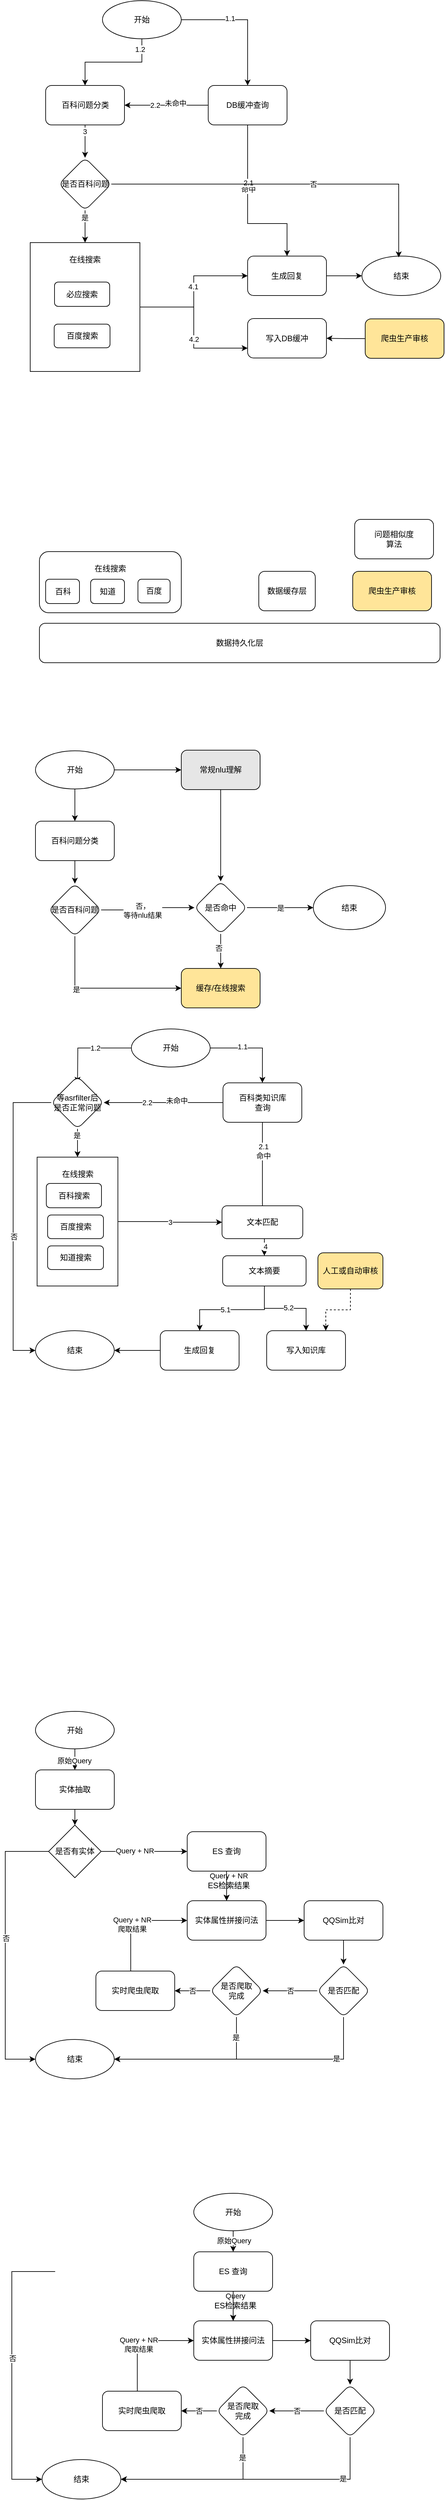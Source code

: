<mxfile version="14.6.13" type="device"><diagram id="C6JY1N77XlCZG7ODNGAB" name="第 1 页"><mxGraphModel dx="946" dy="608" grid="0" gridSize="10" guides="1" tooltips="1" connect="1" arrows="1" fold="1" page="1" pageScale="1" pageWidth="827" pageHeight="1169" math="0" shadow="0"><root><mxCell id="0"/><mxCell id="1" parent="0"/><mxCell id="DXTpeRdVixFOtjZkRVaG-3" value="在线搜索&lt;br&gt;&lt;br&gt;&lt;br&gt;&lt;br&gt;" style="rounded=1;whiteSpace=wrap;html=1;" parent="1" vertex="1"><mxGeometry x="154" y="890" width="216" height="93" as="geometry"/></mxCell><mxCell id="L1tWbivxCZdLUXPieySE-24" value="" style="edgeStyle=orthogonalEdgeStyle;rounded=0;orthogonalLoop=1;jettySize=auto;html=1;" parent="1" source="L1tWbivxCZdLUXPieySE-16" target="L1tWbivxCZdLUXPieySE-20" edge="1"><mxGeometry relative="1" as="geometry"/></mxCell><mxCell id="0peF62OApp9F7TjEMGAB-18" value="4.1" style="edgeLabel;html=1;align=center;verticalAlign=middle;resizable=0;points=[];" parent="L1tWbivxCZdLUXPieySE-24" vertex="1" connectable="0"><mxGeometry x="0.067" y="1" relative="1" as="geometry"><mxPoint as="offset"/></mxGeometry></mxCell><mxCell id="0peF62OApp9F7TjEMGAB-22" value="" style="edgeStyle=orthogonalEdgeStyle;rounded=0;orthogonalLoop=1;jettySize=auto;html=1;entryX=0;entryY=0.75;entryDx=0;entryDy=0;" parent="1" source="L1tWbivxCZdLUXPieySE-16" target="L1tWbivxCZdLUXPieySE-26" edge="1"><mxGeometry relative="1" as="geometry"><mxPoint x="310" y="640" as="targetPoint"/></mxGeometry></mxCell><mxCell id="0peF62OApp9F7TjEMGAB-23" value="4.2" style="edgeLabel;html=1;align=center;verticalAlign=middle;resizable=0;points=[];" parent="0peF62OApp9F7TjEMGAB-22" vertex="1" connectable="0"><mxGeometry x="0.153" relative="1" as="geometry"><mxPoint as="offset"/></mxGeometry></mxCell><mxCell id="L1tWbivxCZdLUXPieySE-16" value="在线搜索&lt;br&gt;&lt;br&gt;&lt;br&gt;&lt;br&gt;&lt;br&gt;&lt;br&gt;&lt;br&gt;&lt;br&gt;&lt;br&gt;&lt;br&gt;&lt;br&gt;" style="rounded=0;whiteSpace=wrap;html=1;" parent="1" vertex="1"><mxGeometry x="140" y="420" width="167" height="196" as="geometry"/></mxCell><mxCell id="L1tWbivxCZdLUXPieySE-3" value="" style="edgeStyle=orthogonalEdgeStyle;rounded=0;orthogonalLoop=1;jettySize=auto;html=1;" parent="1" source="L1tWbivxCZdLUXPieySE-1" target="L1tWbivxCZdLUXPieySE-2" edge="1"><mxGeometry relative="1" as="geometry"/></mxCell><mxCell id="0peF62OApp9F7TjEMGAB-5" value="1.2" style="edgeLabel;html=1;align=center;verticalAlign=middle;resizable=0;points=[];" parent="L1tWbivxCZdLUXPieySE-3" vertex="1" connectable="0"><mxGeometry x="-0.8" y="-3" relative="1" as="geometry"><mxPoint as="offset"/></mxGeometry></mxCell><mxCell id="0peF62OApp9F7TjEMGAB-1" style="edgeStyle=orthogonalEdgeStyle;rounded=0;orthogonalLoop=1;jettySize=auto;html=1;" parent="1" source="L1tWbivxCZdLUXPieySE-1" target="L1tWbivxCZdLUXPieySE-8" edge="1"><mxGeometry relative="1" as="geometry"/></mxCell><mxCell id="0peF62OApp9F7TjEMGAB-4" value="1.1" style="edgeLabel;html=1;align=center;verticalAlign=middle;resizable=0;points=[];" parent="0peF62OApp9F7TjEMGAB-1" vertex="1" connectable="0"><mxGeometry x="-0.264" y="2" relative="1" as="geometry"><mxPoint as="offset"/></mxGeometry></mxCell><mxCell id="L1tWbivxCZdLUXPieySE-1" value="开始" style="ellipse;whiteSpace=wrap;html=1;" parent="1" vertex="1"><mxGeometry x="250" y="52" width="120" height="58" as="geometry"/></mxCell><mxCell id="L1tWbivxCZdLUXPieySE-9" value="" style="edgeStyle=orthogonalEdgeStyle;rounded=0;orthogonalLoop=1;jettySize=auto;html=1;entryX=0.5;entryY=0;entryDx=0;entryDy=0;startArrow=none;" parent="1" source="0peF62OApp9F7TjEMGAB-8" target="L1tWbivxCZdLUXPieySE-16" edge="1"><mxGeometry relative="1" as="geometry"><mxPoint x="430" y="320" as="sourcePoint"/><mxPoint x="305" y="365" as="targetPoint"/></mxGeometry></mxCell><mxCell id="0peF62OApp9F7TjEMGAB-15" value="是" style="edgeLabel;html=1;align=center;verticalAlign=middle;resizable=0;points=[];" parent="L1tWbivxCZdLUXPieySE-9" vertex="1" connectable="0"><mxGeometry x="-0.542" y="-1" relative="1" as="geometry"><mxPoint as="offset"/></mxGeometry></mxCell><mxCell id="0peF62OApp9F7TjEMGAB-13" value="" style="edgeStyle=orthogonalEdgeStyle;rounded=0;orthogonalLoop=1;jettySize=auto;html=1;entryX=0.5;entryY=0;entryDx=0;entryDy=0;exitX=0.5;exitY=1;exitDx=0;exitDy=0;" parent="1" source="L1tWbivxCZdLUXPieySE-2" target="0peF62OApp9F7TjEMGAB-8" edge="1"><mxGeometry relative="1" as="geometry"><mxPoint x="211" y="321" as="targetPoint"/></mxGeometry></mxCell><mxCell id="0peF62OApp9F7TjEMGAB-14" value="3" style="edgeLabel;html=1;align=center;verticalAlign=middle;resizable=0;points=[];" parent="0peF62OApp9F7TjEMGAB-13" vertex="1" connectable="0"><mxGeometry x="-0.628" y="-1" relative="1" as="geometry"><mxPoint as="offset"/></mxGeometry></mxCell><mxCell id="L1tWbivxCZdLUXPieySE-2" value="百科问题分类" style="rounded=1;whiteSpace=wrap;html=1;" parent="1" vertex="1"><mxGeometry x="163.5" y="181" width="120" height="60" as="geometry"/></mxCell><mxCell id="L1tWbivxCZdLUXPieySE-22" value="" style="edgeStyle=orthogonalEdgeStyle;rounded=0;orthogonalLoop=1;jettySize=auto;html=1;entryX=0.5;entryY=0;entryDx=0;entryDy=0;exitX=0.5;exitY=1;exitDx=0;exitDy=0;" parent="1" source="L1tWbivxCZdLUXPieySE-8" target="L1tWbivxCZdLUXPieySE-20" edge="1"><mxGeometry relative="1" as="geometry"><mxPoint x="450" y="340" as="targetPoint"/><Array as="points"><mxPoint x="471" y="391"/><mxPoint x="531" y="391"/></Array></mxGeometry></mxCell><mxCell id="L1tWbivxCZdLUXPieySE-25" value="命中" style="edgeLabel;html=1;align=center;verticalAlign=middle;resizable=0;points=[];" parent="L1tWbivxCZdLUXPieySE-22" vertex="1" connectable="0"><mxGeometry x="-0.246" y="1" relative="1" as="geometry"><mxPoint as="offset"/></mxGeometry></mxCell><mxCell id="0peF62OApp9F7TjEMGAB-6" value="2.1" style="edgeLabel;html=1;align=center;verticalAlign=middle;resizable=0;points=[];" parent="L1tWbivxCZdLUXPieySE-22" vertex="1" connectable="0"><mxGeometry x="-0.327" y="1" relative="1" as="geometry"><mxPoint as="offset"/></mxGeometry></mxCell><mxCell id="0peF62OApp9F7TjEMGAB-3" value="" style="edgeStyle=orthogonalEdgeStyle;rounded=0;orthogonalLoop=1;jettySize=auto;html=1;entryX=1;entryY=0.5;entryDx=0;entryDy=0;" parent="1" source="L1tWbivxCZdLUXPieySE-8" target="L1tWbivxCZdLUXPieySE-2" edge="1"><mxGeometry relative="1" as="geometry"><mxPoint x="276" y="217" as="targetPoint"/></mxGeometry></mxCell><mxCell id="0peF62OApp9F7TjEMGAB-7" value="2.2" style="edgeLabel;html=1;align=center;verticalAlign=middle;resizable=0;points=[];" parent="0peF62OApp9F7TjEMGAB-3" vertex="1" connectable="0"><mxGeometry x="0.271" relative="1" as="geometry"><mxPoint as="offset"/></mxGeometry></mxCell><mxCell id="0peF62OApp9F7TjEMGAB-27" value="未命中" style="edgeLabel;html=1;align=center;verticalAlign=middle;resizable=0;points=[];" parent="0peF62OApp9F7TjEMGAB-3" vertex="1" connectable="0"><mxGeometry x="-0.216" y="-3" relative="1" as="geometry"><mxPoint as="offset"/></mxGeometry></mxCell><mxCell id="L1tWbivxCZdLUXPieySE-8" value="DB缓冲查询" style="whiteSpace=wrap;html=1;rounded=1;" parent="1" vertex="1"><mxGeometry x="411" y="181" width="120" height="60" as="geometry"/></mxCell><mxCell id="L1tWbivxCZdLUXPieySE-11" value="结束" style="ellipse;whiteSpace=wrap;html=1;rounded=1;" parent="1" vertex="1"><mxGeometry x="645" y="440.5" width="120" height="60" as="geometry"/></mxCell><mxCell id="L1tWbivxCZdLUXPieySE-13" value="百度" style="whiteSpace=wrap;html=1;rounded=1;" parent="1" vertex="1"><mxGeometry x="304" y="932" width="49" height="36" as="geometry"/></mxCell><mxCell id="L1tWbivxCZdLUXPieySE-15" value="百科" style="whiteSpace=wrap;html=1;rounded=1;" parent="1" vertex="1"><mxGeometry x="163.5" y="932" width="51.5" height="37" as="geometry"/></mxCell><mxCell id="L1tWbivxCZdLUXPieySE-23" style="edgeStyle=orthogonalEdgeStyle;rounded=0;orthogonalLoop=1;jettySize=auto;html=1;exitX=1;exitY=0.5;exitDx=0;exitDy=0;entryX=0;entryY=0.5;entryDx=0;entryDy=0;" parent="1" source="L1tWbivxCZdLUXPieySE-20" target="L1tWbivxCZdLUXPieySE-11" edge="1"><mxGeometry relative="1" as="geometry"/></mxCell><mxCell id="L1tWbivxCZdLUXPieySE-20" value="生成回复" style="rounded=1;whiteSpace=wrap;html=1;" parent="1" vertex="1"><mxGeometry x="471" y="440.5" width="120" height="60" as="geometry"/></mxCell><mxCell id="L1tWbivxCZdLUXPieySE-26" value="写入DB缓冲" style="rounded=1;whiteSpace=wrap;html=1;" parent="1" vertex="1"><mxGeometry x="471" y="535.5" width="120" height="60" as="geometry"/></mxCell><mxCell id="0peF62OApp9F7TjEMGAB-17" value="" style="edgeStyle=orthogonalEdgeStyle;rounded=0;orthogonalLoop=1;jettySize=auto;html=1;entryX=0.467;entryY=0.033;entryDx=0;entryDy=0;entryPerimeter=0;" parent="1" source="0peF62OApp9F7TjEMGAB-8" target="L1tWbivxCZdLUXPieySE-11" edge="1"><mxGeometry relative="1" as="geometry"><mxPoint x="527" y="318" as="targetPoint"/></mxGeometry></mxCell><mxCell id="0peF62OApp9F7TjEMGAB-28" value="否" style="edgeLabel;html=1;align=center;verticalAlign=middle;resizable=0;points=[];" parent="0peF62OApp9F7TjEMGAB-17" vertex="1" connectable="0"><mxGeometry x="0.117" relative="1" as="geometry"><mxPoint x="1" as="offset"/></mxGeometry></mxCell><mxCell id="0peF62OApp9F7TjEMGAB-8" value="是否百科问题" style="rhombus;whiteSpace=wrap;html=1;rounded=1;" parent="1" vertex="1"><mxGeometry x="183.5" y="291" width="80" height="80" as="geometry"/></mxCell><mxCell id="0peF62OApp9F7TjEMGAB-26" value="" style="edgeStyle=orthogonalEdgeStyle;rounded=0;orthogonalLoop=1;jettySize=auto;html=1;" parent="1" source="0peF62OApp9F7TjEMGAB-25" target="L1tWbivxCZdLUXPieySE-26" edge="1"><mxGeometry relative="1" as="geometry"/></mxCell><mxCell id="0peF62OApp9F7TjEMGAB-25" value="爬虫生产审核" style="whiteSpace=wrap;html=1;rounded=1;fillColor=#FFE599;" parent="1" vertex="1"><mxGeometry x="650" y="536" width="120" height="60" as="geometry"/></mxCell><mxCell id="DXTpeRdVixFOtjZkRVaG-1" value="数据持久化层" style="rounded=1;whiteSpace=wrap;html=1;" parent="1" vertex="1"><mxGeometry x="154" y="999" width="610" height="60" as="geometry"/></mxCell><mxCell id="DXTpeRdVixFOtjZkRVaG-2" value="数据缓存层" style="rounded=1;whiteSpace=wrap;html=1;" parent="1" vertex="1"><mxGeometry x="488" y="920" width="86" height="60" as="geometry"/></mxCell><mxCell id="DXTpeRdVixFOtjZkRVaG-5" value="问题相似度&lt;br&gt;算法" style="rounded=1;whiteSpace=wrap;html=1;" parent="1" vertex="1"><mxGeometry x="634" y="841" width="120" height="60" as="geometry"/></mxCell><mxCell id="DXTpeRdVixFOtjZkRVaG-6" value="百度搜索" style="whiteSpace=wrap;html=1;rounded=1;" parent="1" vertex="1"><mxGeometry x="176.5" y="544" width="85" height="36" as="geometry"/></mxCell><mxCell id="DXTpeRdVixFOtjZkRVaG-7" value="必应搜索" style="whiteSpace=wrap;html=1;rounded=1;" parent="1" vertex="1"><mxGeometry x="177" y="480" width="84" height="37" as="geometry"/></mxCell><mxCell id="DXTpeRdVixFOtjZkRVaG-8" value="爬虫生产审核" style="whiteSpace=wrap;html=1;rounded=1;fillColor=#FFE599;" parent="1" vertex="1"><mxGeometry x="631" y="920" width="120" height="60" as="geometry"/></mxCell><mxCell id="DXTpeRdVixFOtjZkRVaG-13" value="" style="edgeStyle=orthogonalEdgeStyle;rounded=0;orthogonalLoop=1;jettySize=auto;html=1;" parent="1" source="DXTpeRdVixFOtjZkRVaG-9" target="DXTpeRdVixFOtjZkRVaG-12" edge="1"><mxGeometry relative="1" as="geometry"/></mxCell><mxCell id="DXTpeRdVixFOtjZkRVaG-9" value="百科问题分类" style="rounded=1;whiteSpace=wrap;html=1;" parent="1" vertex="1"><mxGeometry x="148" y="1300" width="120" height="60" as="geometry"/></mxCell><mxCell id="DXTpeRdVixFOtjZkRVaG-11" value="" style="edgeStyle=orthogonalEdgeStyle;rounded=0;orthogonalLoop=1;jettySize=auto;html=1;" parent="1" source="DXTpeRdVixFOtjZkRVaG-10" target="DXTpeRdVixFOtjZkRVaG-9" edge="1"><mxGeometry relative="1" as="geometry"/></mxCell><mxCell id="DXTpeRdVixFOtjZkRVaG-22" value="" style="edgeStyle=orthogonalEdgeStyle;rounded=0;orthogonalLoop=1;jettySize=auto;html=1;entryX=0;entryY=0.5;entryDx=0;entryDy=0;" parent="1" source="DXTpeRdVixFOtjZkRVaG-10" target="DXTpeRdVixFOtjZkRVaG-20" edge="1"><mxGeometry relative="1" as="geometry"><mxPoint x="348" y="1222" as="targetPoint"/></mxGeometry></mxCell><mxCell id="DXTpeRdVixFOtjZkRVaG-10" value="开始" style="ellipse;whiteSpace=wrap;html=1;" parent="1" vertex="1"><mxGeometry x="148" y="1193" width="120" height="58" as="geometry"/></mxCell><mxCell id="DXTpeRdVixFOtjZkRVaG-15" value="" style="edgeStyle=orthogonalEdgeStyle;rounded=0;orthogonalLoop=1;jettySize=auto;html=1;exitX=0.5;exitY=1;exitDx=0;exitDy=0;entryX=0;entryY=0.5;entryDx=0;entryDy=0;" parent="1" source="DXTpeRdVixFOtjZkRVaG-12" target="DXTpeRdVixFOtjZkRVaG-14" edge="1"><mxGeometry relative="1" as="geometry"/></mxCell><mxCell id="DXTpeRdVixFOtjZkRVaG-16" value="是" style="edgeLabel;html=1;align=center;verticalAlign=middle;resizable=0;points=[];" parent="DXTpeRdVixFOtjZkRVaG-15" vertex="1" connectable="0"><mxGeometry x="-0.333" y="-2" relative="1" as="geometry"><mxPoint as="offset"/></mxGeometry></mxCell><mxCell id="DXTpeRdVixFOtjZkRVaG-34" value="" style="edgeStyle=orthogonalEdgeStyle;rounded=0;orthogonalLoop=1;jettySize=auto;html=1;entryX=0;entryY=0.5;entryDx=0;entryDy=0;" parent="1" source="DXTpeRdVixFOtjZkRVaG-12" target="DXTpeRdVixFOtjZkRVaG-25" edge="1"><mxGeometry relative="1" as="geometry"><mxPoint x="308" y="1435" as="targetPoint"/></mxGeometry></mxCell><mxCell id="DXTpeRdVixFOtjZkRVaG-35" value="否，&lt;br&gt;等待nlu结果" style="edgeLabel;html=1;align=center;verticalAlign=middle;resizable=0;points=[];" parent="DXTpeRdVixFOtjZkRVaG-34" vertex="1" connectable="0"><mxGeometry x="-0.134" y="-1" relative="1" as="geometry"><mxPoint as="offset"/></mxGeometry></mxCell><mxCell id="DXTpeRdVixFOtjZkRVaG-12" value="是否百科问题" style="rhombus;whiteSpace=wrap;html=1;rounded=1;" parent="1" vertex="1"><mxGeometry x="168" y="1395" width="80" height="80" as="geometry"/></mxCell><mxCell id="DXTpeRdVixFOtjZkRVaG-14" value="缓存/在线搜索" style="whiteSpace=wrap;html=1;rounded=1;fillColor=#FFE599;" parent="1" vertex="1"><mxGeometry x="370" y="1524" width="120" height="60" as="geometry"/></mxCell><mxCell id="DXTpeRdVixFOtjZkRVaG-26" value="" style="edgeStyle=orthogonalEdgeStyle;rounded=0;orthogonalLoop=1;jettySize=auto;html=1;" parent="1" source="DXTpeRdVixFOtjZkRVaG-20" target="DXTpeRdVixFOtjZkRVaG-25" edge="1"><mxGeometry relative="1" as="geometry"/></mxCell><mxCell id="DXTpeRdVixFOtjZkRVaG-29" value="是" style="edgeStyle=orthogonalEdgeStyle;rounded=0;orthogonalLoop=1;jettySize=auto;html=1;entryX=0;entryY=0.5;entryDx=0;entryDy=0;" parent="1" source="DXTpeRdVixFOtjZkRVaG-25" target="DXTpeRdVixFOtjZkRVaG-27" edge="1"><mxGeometry relative="1" as="geometry"><mxPoint x="530" y="1330" as="targetPoint"/></mxGeometry></mxCell><mxCell id="DXTpeRdVixFOtjZkRVaG-30" value="" style="edgeStyle=orthogonalEdgeStyle;rounded=0;orthogonalLoop=1;jettySize=auto;html=1;entryX=0.5;entryY=0;entryDx=0;entryDy=0;" parent="1" source="DXTpeRdVixFOtjZkRVaG-25" target="DXTpeRdVixFOtjZkRVaG-14" edge="1"><mxGeometry x="1" relative="1" as="geometry"><mxPoint x="430" y="1405" as="targetPoint"/><mxPoint as="offset"/></mxGeometry></mxCell><mxCell id="DXTpeRdVixFOtjZkRVaG-36" value="否" style="edgeLabel;html=1;align=center;verticalAlign=middle;resizable=0;points=[];" parent="DXTpeRdVixFOtjZkRVaG-30" vertex="1" connectable="0"><mxGeometry x="-0.182" y="-3" relative="1" as="geometry"><mxPoint as="offset"/></mxGeometry></mxCell><mxCell id="DXTpeRdVixFOtjZkRVaG-25" value="是否命中" style="rhombus;whiteSpace=wrap;html=1;rounded=1;" parent="1" vertex="1"><mxGeometry x="390" y="1391.5" width="80" height="80" as="geometry"/></mxCell><mxCell id="DXTpeRdVixFOtjZkRVaG-27" value="结束" style="ellipse;whiteSpace=wrap;html=1;" parent="1" vertex="1"><mxGeometry x="571" y="1398" width="110" height="67" as="geometry"/></mxCell><mxCell id="DXTpeRdVixFOtjZkRVaG-20" value="常规nlu理解" style="whiteSpace=wrap;html=1;rounded=1;fillColor=#E6E6E6;" parent="1" vertex="1"><mxGeometry x="370" y="1192" width="120" height="60" as="geometry"/></mxCell><mxCell id="vHm-9hAXu2ToM_oLobyY-35" value="" style="edgeStyle=orthogonalEdgeStyle;rounded=0;orthogonalLoop=1;jettySize=auto;html=1;exitX=0.5;exitY=1;exitDx=0;exitDy=0;" parent="1" source="SVeKi39x-C-qQdcNute4-1" target="vHm-9hAXu2ToM_oLobyY-61" edge="1"><mxGeometry relative="1" as="geometry"><mxPoint x="387" y="1992" as="sourcePoint"/><Array as="points"><mxPoint x="497" y="2041"/><mxPoint x="560" y="2041"/></Array></mxGeometry></mxCell><mxCell id="vHm-9hAXu2ToM_oLobyY-36" value="5.2" style="edgeLabel;html=1;align=center;verticalAlign=middle;resizable=0;points=[];" parent="vHm-9hAXu2ToM_oLobyY-35" vertex="1" connectable="0"><mxGeometry x="0.067" y="1" relative="1" as="geometry"><mxPoint as="offset"/></mxGeometry></mxCell><mxCell id="vHm-9hAXu2ToM_oLobyY-37" value="" style="edgeStyle=orthogonalEdgeStyle;rounded=0;orthogonalLoop=1;jettySize=auto;html=1;exitX=0.5;exitY=1;exitDx=0;exitDy=0;entryX=0.5;entryY=0;entryDx=0;entryDy=0;" parent="1" source="SVeKi39x-C-qQdcNute4-1" target="vHm-9hAXu2ToM_oLobyY-62" edge="1"><mxGeometry relative="1" as="geometry"><mxPoint x="365" y="2079" as="targetPoint"/><mxPoint x="375" y="2008" as="sourcePoint"/><Array as="points"><mxPoint x="497" y="2043"/><mxPoint x="398" y="2043"/></Array></mxGeometry></mxCell><mxCell id="vHm-9hAXu2ToM_oLobyY-38" value="5.1" style="edgeLabel;html=1;align=center;verticalAlign=middle;resizable=0;points=[];" parent="vHm-9hAXu2ToM_oLobyY-37" vertex="1" connectable="0"><mxGeometry x="0.153" relative="1" as="geometry"><mxPoint as="offset"/></mxGeometry></mxCell><mxCell id="SVeKi39x-C-qQdcNute4-2" value="3" style="edgeStyle=orthogonalEdgeStyle;rounded=0;orthogonalLoop=1;jettySize=auto;html=1;entryX=0;entryY=0.5;entryDx=0;entryDy=0;" edge="1" parent="1" source="vHm-9hAXu2ToM_oLobyY-39" target="SVeKi39x-C-qQdcNute4-6"><mxGeometry relative="1" as="geometry"/></mxCell><mxCell id="vHm-9hAXu2ToM_oLobyY-39" value="在线搜索&lt;br&gt;&lt;br&gt;&lt;br&gt;&lt;br&gt;&lt;br&gt;&lt;br&gt;&lt;br&gt;&lt;br&gt;&lt;br&gt;&lt;br&gt;&lt;br&gt;" style="rounded=0;whiteSpace=wrap;html=1;" parent="1" vertex="1"><mxGeometry x="150.5" y="1811" width="123" height="196" as="geometry"/></mxCell><mxCell id="vHm-9hAXu2ToM_oLobyY-40" value="" style="edgeStyle=orthogonalEdgeStyle;rounded=0;orthogonalLoop=1;jettySize=auto;html=1;" parent="1" source="vHm-9hAXu2ToM_oLobyY-44" edge="1"><mxGeometry relative="1" as="geometry"><mxPoint x="212" y="1698" as="targetPoint"/></mxGeometry></mxCell><mxCell id="SVeKi39x-C-qQdcNute4-9" value="1.2" style="edgeLabel;html=1;align=center;verticalAlign=middle;resizable=0;points=[];" vertex="1" connectable="0" parent="vHm-9hAXu2ToM_oLobyY-40"><mxGeometry x="-0.185" relative="1" as="geometry"><mxPoint as="offset"/></mxGeometry></mxCell><mxCell id="vHm-9hAXu2ToM_oLobyY-42" style="edgeStyle=orthogonalEdgeStyle;rounded=0;orthogonalLoop=1;jettySize=auto;html=1;" parent="1" source="vHm-9hAXu2ToM_oLobyY-44" target="vHm-9hAXu2ToM_oLobyY-56" edge="1"><mxGeometry relative="1" as="geometry"/></mxCell><mxCell id="vHm-9hAXu2ToM_oLobyY-43" value="1.1" style="edgeLabel;html=1;align=center;verticalAlign=middle;resizable=0;points=[];" parent="vHm-9hAXu2ToM_oLobyY-42" vertex="1" connectable="0"><mxGeometry x="-0.264" y="2" relative="1" as="geometry"><mxPoint as="offset"/></mxGeometry></mxCell><mxCell id="vHm-9hAXu2ToM_oLobyY-44" value="开始" style="ellipse;whiteSpace=wrap;html=1;" parent="1" vertex="1"><mxGeometry x="294" y="1616" width="120" height="58" as="geometry"/></mxCell><mxCell id="vHm-9hAXu2ToM_oLobyY-45" value="" style="edgeStyle=orthogonalEdgeStyle;rounded=0;orthogonalLoop=1;jettySize=auto;html=1;entryX=0.5;entryY=0;entryDx=0;entryDy=0;startArrow=none;" parent="1" source="vHm-9hAXu2ToM_oLobyY-65" target="vHm-9hAXu2ToM_oLobyY-39" edge="1"><mxGeometry relative="1" as="geometry"><mxPoint x="418" y="1805" as="sourcePoint"/><mxPoint x="293" y="1850" as="targetPoint"/></mxGeometry></mxCell><mxCell id="vHm-9hAXu2ToM_oLobyY-46" value="是" style="edgeLabel;html=1;align=center;verticalAlign=middle;resizable=0;points=[];" parent="vHm-9hAXu2ToM_oLobyY-45" vertex="1" connectable="0"><mxGeometry x="-0.542" y="-1" relative="1" as="geometry"><mxPoint as="offset"/></mxGeometry></mxCell><mxCell id="vHm-9hAXu2ToM_oLobyY-50" value="" style="edgeStyle=orthogonalEdgeStyle;rounded=0;orthogonalLoop=1;jettySize=auto;html=1;exitX=0.5;exitY=1;exitDx=0;exitDy=0;entryX=0.5;entryY=0;entryDx=0;entryDy=0;" parent="1" source="vHm-9hAXu2ToM_oLobyY-56" target="SVeKi39x-C-qQdcNute4-6" edge="1"><mxGeometry relative="1" as="geometry"><mxPoint x="347" y="1891" as="targetPoint"/><Array as="points"><mxPoint x="494" y="1886"/></Array></mxGeometry></mxCell><mxCell id="vHm-9hAXu2ToM_oLobyY-52" value="2.1&lt;br&gt;命中" style="edgeLabel;html=1;align=center;verticalAlign=middle;resizable=0;points=[];" parent="vHm-9hAXu2ToM_oLobyY-50" vertex="1" connectable="0"><mxGeometry x="-0.327" y="1" relative="1" as="geometry"><mxPoint as="offset"/></mxGeometry></mxCell><mxCell id="vHm-9hAXu2ToM_oLobyY-53" value="" style="edgeStyle=orthogonalEdgeStyle;rounded=0;orthogonalLoop=1;jettySize=auto;html=1;entryX=1;entryY=0.5;entryDx=0;entryDy=0;" parent="1" source="vHm-9hAXu2ToM_oLobyY-56" target="vHm-9hAXu2ToM_oLobyY-65" edge="1"><mxGeometry relative="1" as="geometry"><mxPoint x="272" y="1728" as="targetPoint"/></mxGeometry></mxCell><mxCell id="vHm-9hAXu2ToM_oLobyY-54" value="2.2" style="edgeLabel;html=1;align=center;verticalAlign=middle;resizable=0;points=[];" parent="vHm-9hAXu2ToM_oLobyY-53" vertex="1" connectable="0"><mxGeometry x="0.271" relative="1" as="geometry"><mxPoint as="offset"/></mxGeometry></mxCell><mxCell id="vHm-9hAXu2ToM_oLobyY-55" value="未命中" style="edgeLabel;html=1;align=center;verticalAlign=middle;resizable=0;points=[];" parent="vHm-9hAXu2ToM_oLobyY-53" vertex="1" connectable="0"><mxGeometry x="-0.216" y="-3" relative="1" as="geometry"><mxPoint as="offset"/></mxGeometry></mxCell><mxCell id="vHm-9hAXu2ToM_oLobyY-56" value="百科类知识库&lt;br&gt;查询" style="whiteSpace=wrap;html=1;rounded=1;" parent="1" vertex="1"><mxGeometry x="433.5" y="1698" width="120" height="60" as="geometry"/></mxCell><mxCell id="vHm-9hAXu2ToM_oLobyY-57" value="结束" style="ellipse;whiteSpace=wrap;html=1;rounded=1;" parent="1" vertex="1"><mxGeometry x="148" y="2075" width="120" height="60" as="geometry"/></mxCell><mxCell id="vHm-9hAXu2ToM_oLobyY-60" style="edgeStyle=orthogonalEdgeStyle;rounded=0;orthogonalLoop=1;jettySize=auto;html=1;entryX=1;entryY=0.5;entryDx=0;entryDy=0;exitX=0;exitY=0.5;exitDx=0;exitDy=0;" parent="1" source="vHm-9hAXu2ToM_oLobyY-62" target="vHm-9hAXu2ToM_oLobyY-57" edge="1"><mxGeometry relative="1" as="geometry"><mxPoint x="463" y="2113" as="sourcePoint"/></mxGeometry></mxCell><mxCell id="vHm-9hAXu2ToM_oLobyY-61" value="&lt;span&gt;写入知识库&lt;/span&gt;" style="rounded=1;whiteSpace=wrap;html=1;" parent="1" vertex="1"><mxGeometry x="500" y="2075" width="120" height="60" as="geometry"/></mxCell><mxCell id="vHm-9hAXu2ToM_oLobyY-62" value="生成回复" style="rounded=1;whiteSpace=wrap;html=1;" parent="1" vertex="1"><mxGeometry x="338" y="2075" width="120" height="60" as="geometry"/></mxCell><mxCell id="vHm-9hAXu2ToM_oLobyY-63" value="" style="edgeStyle=orthogonalEdgeStyle;rounded=0;orthogonalLoop=1;jettySize=auto;html=1;exitX=0;exitY=0.5;exitDx=0;exitDy=0;entryX=0;entryY=0.5;entryDx=0;entryDy=0;" parent="1" source="vHm-9hAXu2ToM_oLobyY-65" target="vHm-9hAXu2ToM_oLobyY-57" edge="1"><mxGeometry relative="1" as="geometry"><mxPoint x="165" y="2169" as="targetPoint"/><Array as="points"><mxPoint x="114" y="1728"/><mxPoint x="114" y="2105"/></Array></mxGeometry></mxCell><mxCell id="vHm-9hAXu2ToM_oLobyY-64" value="否" style="edgeLabel;html=1;align=center;verticalAlign=middle;resizable=0;points=[];" parent="vHm-9hAXu2ToM_oLobyY-63" vertex="1" connectable="0"><mxGeometry x="0.117" relative="1" as="geometry"><mxPoint x="1" as="offset"/></mxGeometry></mxCell><mxCell id="vHm-9hAXu2ToM_oLobyY-65" value="等asrfilter后&lt;br&gt;是否正常问题" style="rhombus;whiteSpace=wrap;html=1;rounded=1;" parent="1" vertex="1"><mxGeometry x="172" y="1688" width="80" height="80" as="geometry"/></mxCell><mxCell id="vHm-9hAXu2ToM_oLobyY-66" value="" style="edgeStyle=orthogonalEdgeStyle;rounded=0;orthogonalLoop=1;jettySize=auto;html=1;dashed=1;entryX=0.75;entryY=0;entryDx=0;entryDy=0;" parent="1" source="vHm-9hAXu2ToM_oLobyY-67" target="vHm-9hAXu2ToM_oLobyY-61" edge="1"><mxGeometry relative="1" as="geometry"><mxPoint x="620" y="2105" as="targetPoint"/></mxGeometry></mxCell><mxCell id="vHm-9hAXu2ToM_oLobyY-67" value="人工或自动审核" style="whiteSpace=wrap;html=1;rounded=1;fillColor=#FFE599;" parent="1" vertex="1"><mxGeometry x="578" y="1956.5" width="99" height="55" as="geometry"/></mxCell><mxCell id="vHm-9hAXu2ToM_oLobyY-72" value="知道搜索" style="whiteSpace=wrap;html=1;rounded=1;" parent="1" vertex="1"><mxGeometry x="166.5" y="1946" width="85" height="36" as="geometry"/></mxCell><mxCell id="vHm-9hAXu2ToM_oLobyY-73" value="百科搜索" style="whiteSpace=wrap;html=1;rounded=1;" parent="1" vertex="1"><mxGeometry x="164.5" y="1851" width="84" height="37" as="geometry"/></mxCell><mxCell id="vHm-9hAXu2ToM_oLobyY-75" value="百度搜索" style="whiteSpace=wrap;html=1;rounded=1;" parent="1" vertex="1"><mxGeometry x="166.5" y="1899" width="85" height="36" as="geometry"/></mxCell><mxCell id="y9EQNSzxQHEEzby76AtT-1" value="知道" style="whiteSpace=wrap;html=1;rounded=1;" parent="1" vertex="1"><mxGeometry x="232" y="932" width="51.5" height="37" as="geometry"/></mxCell><mxCell id="eLGAwaryjqUmQixj7gCx-3" value="" style="edgeStyle=orthogonalEdgeStyle;rounded=0;orthogonalLoop=1;jettySize=auto;html=1;" parent="1" source="eLGAwaryjqUmQixj7gCx-1" target="eLGAwaryjqUmQixj7gCx-2" edge="1"><mxGeometry relative="1" as="geometry"/></mxCell><mxCell id="eLGAwaryjqUmQixj7gCx-4" value="原始Query" style="edgeLabel;html=1;align=center;verticalAlign=middle;resizable=0;points=[];" parent="eLGAwaryjqUmQixj7gCx-3" vertex="1" connectable="0"><mxGeometry x="-0.083" y="1" relative="1" as="geometry"><mxPoint as="offset"/></mxGeometry></mxCell><mxCell id="eLGAwaryjqUmQixj7gCx-1" value="开始" style="ellipse;whiteSpace=wrap;html=1;" parent="1" vertex="1"><mxGeometry x="148" y="2654" width="120" height="57" as="geometry"/></mxCell><mxCell id="eLGAwaryjqUmQixj7gCx-6" value="" style="edgeStyle=orthogonalEdgeStyle;rounded=0;orthogonalLoop=1;jettySize=auto;html=1;exitX=1;exitY=0.5;exitDx=0;exitDy=0;" parent="1" source="eLGAwaryjqUmQixj7gCx-21" target="eLGAwaryjqUmQixj7gCx-5" edge="1"><mxGeometry relative="1" as="geometry"><mxPoint x="208" y="2920" as="sourcePoint"/></mxGeometry></mxCell><mxCell id="eLGAwaryjqUmQixj7gCx-7" value="Query + NR" style="edgeLabel;html=1;align=center;verticalAlign=middle;resizable=0;points=[];" parent="eLGAwaryjqUmQixj7gCx-6" vertex="1" connectable="0"><mxGeometry x="-0.225" y="1" relative="1" as="geometry"><mxPoint as="offset"/></mxGeometry></mxCell><mxCell id="eLGAwaryjqUmQixj7gCx-22" value="" style="edgeStyle=orthogonalEdgeStyle;rounded=0;orthogonalLoop=1;jettySize=auto;html=1;" parent="1" source="eLGAwaryjqUmQixj7gCx-2" target="eLGAwaryjqUmQixj7gCx-21" edge="1"><mxGeometry relative="1" as="geometry"/></mxCell><mxCell id="eLGAwaryjqUmQixj7gCx-2" value="实体抽取" style="rounded=1;whiteSpace=wrap;html=1;" parent="1" vertex="1"><mxGeometry x="148" y="2743" width="120" height="60" as="geometry"/></mxCell><mxCell id="eLGAwaryjqUmQixj7gCx-9" value="" style="edgeStyle=orthogonalEdgeStyle;rounded=0;orthogonalLoop=1;jettySize=auto;html=1;" parent="1" source="eLGAwaryjqUmQixj7gCx-5" target="eLGAwaryjqUmQixj7gCx-8" edge="1"><mxGeometry relative="1" as="geometry"/></mxCell><mxCell id="eLGAwaryjqUmQixj7gCx-10" value="Query + NR&lt;span style=&quot;font-size: 12px ; background-color: rgb(248 , 249 , 250)&quot;&gt;&lt;br&gt;ES检索结果&lt;br&gt;&lt;/span&gt;" style="edgeLabel;html=1;align=center;verticalAlign=middle;resizable=0;points=[];" parent="eLGAwaryjqUmQixj7gCx-9" vertex="1" connectable="0"><mxGeometry x="-0.375" y="3" relative="1" as="geometry"><mxPoint as="offset"/></mxGeometry></mxCell><mxCell id="eLGAwaryjqUmQixj7gCx-11" value="" style="edgeStyle=orthogonalEdgeStyle;rounded=0;orthogonalLoop=1;jettySize=auto;html=1;" parent="1" source="eLGAwaryjqUmQixj7gCx-5" target="eLGAwaryjqUmQixj7gCx-8" edge="1"><mxGeometry relative="1" as="geometry"/></mxCell><mxCell id="eLGAwaryjqUmQixj7gCx-5" value="ES 查询" style="whiteSpace=wrap;html=1;rounded=1;" parent="1" vertex="1"><mxGeometry x="379" y="2837" width="120" height="60" as="geometry"/></mxCell><mxCell id="eLGAwaryjqUmQixj7gCx-16" value="" style="edgeStyle=orthogonalEdgeStyle;rounded=0;orthogonalLoop=1;jettySize=auto;html=1;exitX=1;exitY=0.5;exitDx=0;exitDy=0;" parent="1" source="eLGAwaryjqUmQixj7gCx-8" target="eLGAwaryjqUmQixj7gCx-15" edge="1"><mxGeometry relative="1" as="geometry"/></mxCell><mxCell id="eLGAwaryjqUmQixj7gCx-8" value="实体属性拼接问法" style="whiteSpace=wrap;html=1;rounded=1;" parent="1" vertex="1"><mxGeometry x="379" y="2942" width="120" height="60" as="geometry"/></mxCell><mxCell id="eLGAwaryjqUmQixj7gCx-25" value="" style="edgeStyle=orthogonalEdgeStyle;rounded=0;orthogonalLoop=1;jettySize=auto;html=1;" parent="1" source="eLGAwaryjqUmQixj7gCx-15" target="eLGAwaryjqUmQixj7gCx-24" edge="1"><mxGeometry relative="1" as="geometry"/></mxCell><mxCell id="eLGAwaryjqUmQixj7gCx-15" value="QQSim比对" style="whiteSpace=wrap;html=1;rounded=1;" parent="1" vertex="1"><mxGeometry x="557" y="2942" width="120" height="60" as="geometry"/></mxCell><mxCell id="eLGAwaryjqUmQixj7gCx-19" value="" style="edgeStyle=orthogonalEdgeStyle;rounded=0;orthogonalLoop=1;jettySize=auto;html=1;entryX=0;entryY=0.5;entryDx=0;entryDy=0;exitX=0.442;exitY=0;exitDx=0;exitDy=0;exitPerimeter=0;" parent="1" source="eLGAwaryjqUmQixj7gCx-18" target="eLGAwaryjqUmQixj7gCx-8" edge="1"><mxGeometry relative="1" as="geometry"><mxPoint x="439" y="3039" as="targetPoint"/></mxGeometry></mxCell><mxCell id="eLGAwaryjqUmQixj7gCx-20" value="Query + NR&lt;br&gt;爬取结果" style="edgeLabel;html=1;align=center;verticalAlign=middle;resizable=0;points=[];" parent="eLGAwaryjqUmQixj7gCx-19" vertex="1" connectable="0"><mxGeometry x="-0.125" y="-2" relative="1" as="geometry"><mxPoint as="offset"/></mxGeometry></mxCell><mxCell id="eLGAwaryjqUmQixj7gCx-18" value="实时爬虫爬取" style="rounded=1;whiteSpace=wrap;html=1;" parent="1" vertex="1"><mxGeometry x="240" y="3049" width="120" height="60" as="geometry"/></mxCell><mxCell id="eLGAwaryjqUmQixj7gCx-31" style="edgeStyle=orthogonalEdgeStyle;rounded=0;orthogonalLoop=1;jettySize=auto;html=1;entryX=0;entryY=0.5;entryDx=0;entryDy=0;exitX=0;exitY=0.5;exitDx=0;exitDy=0;" parent="1" source="eLGAwaryjqUmQixj7gCx-21" target="eLGAwaryjqUmQixj7gCx-28" edge="1"><mxGeometry relative="1" as="geometry"><mxPoint x="32" y="2837" as="sourcePoint"/><Array as="points"><mxPoint x="102" y="2867"/><mxPoint x="102" y="3183"/></Array></mxGeometry></mxCell><mxCell id="eLGAwaryjqUmQixj7gCx-32" value="否" style="edgeLabel;html=1;align=center;verticalAlign=middle;resizable=0;points=[];" parent="eLGAwaryjqUmQixj7gCx-31" vertex="1" connectable="0"><mxGeometry x="-0.075" y="1" relative="1" as="geometry"><mxPoint as="offset"/></mxGeometry></mxCell><mxCell id="eLGAwaryjqUmQixj7gCx-21" value="是否有实体" style="rhombus;whiteSpace=wrap;html=1;" parent="1" vertex="1"><mxGeometry x="168" y="2827" width="80" height="80" as="geometry"/></mxCell><mxCell id="eLGAwaryjqUmQixj7gCx-27" value="否" style="edgeStyle=orthogonalEdgeStyle;rounded=0;orthogonalLoop=1;jettySize=auto;html=1;entryX=1;entryY=0.5;entryDx=0;entryDy=0;" parent="1" source="eLGAwaryjqUmQixj7gCx-24" target="eLGAwaryjqUmQixj7gCx-33" edge="1"><mxGeometry relative="1" as="geometry"><mxPoint x="517" y="3079" as="targetPoint"/></mxGeometry></mxCell><mxCell id="eLGAwaryjqUmQixj7gCx-29" value="" style="edgeStyle=orthogonalEdgeStyle;rounded=0;orthogonalLoop=1;jettySize=auto;html=1;entryX=1;entryY=0.5;entryDx=0;entryDy=0;exitX=0.5;exitY=1;exitDx=0;exitDy=0;" parent="1" source="eLGAwaryjqUmQixj7gCx-24" target="eLGAwaryjqUmQixj7gCx-28" edge="1"><mxGeometry relative="1" as="geometry"><Array as="points"><mxPoint x="617" y="3183"/></Array></mxGeometry></mxCell><mxCell id="eLGAwaryjqUmQixj7gCx-30" value="是" style="edgeLabel;html=1;align=center;verticalAlign=middle;resizable=0;points=[];" parent="eLGAwaryjqUmQixj7gCx-29" vertex="1" connectable="0"><mxGeometry x="-0.635" y="-1" relative="1" as="geometry"><mxPoint as="offset"/></mxGeometry></mxCell><mxCell id="eLGAwaryjqUmQixj7gCx-24" value="是否匹配" style="rhombus;whiteSpace=wrap;html=1;rounded=1;" parent="1" vertex="1"><mxGeometry x="577" y="3039" width="80" height="80" as="geometry"/></mxCell><mxCell id="eLGAwaryjqUmQixj7gCx-28" value="结束" style="ellipse;whiteSpace=wrap;html=1;rounded=1;" parent="1" vertex="1"><mxGeometry x="148" y="3153" width="120" height="60" as="geometry"/></mxCell><mxCell id="eLGAwaryjqUmQixj7gCx-34" value="否" style="edgeStyle=orthogonalEdgeStyle;rounded=0;orthogonalLoop=1;jettySize=auto;html=1;" parent="1" source="eLGAwaryjqUmQixj7gCx-33" target="eLGAwaryjqUmQixj7gCx-18" edge="1"><mxGeometry relative="1" as="geometry"/></mxCell><mxCell id="eLGAwaryjqUmQixj7gCx-36" value="" style="edgeStyle=orthogonalEdgeStyle;rounded=0;orthogonalLoop=1;jettySize=auto;html=1;entryX=1;entryY=0.5;entryDx=0;entryDy=0;exitX=0.5;exitY=1;exitDx=0;exitDy=0;" parent="1" source="eLGAwaryjqUmQixj7gCx-33" target="eLGAwaryjqUmQixj7gCx-28" edge="1"><mxGeometry relative="1" as="geometry"><mxPoint x="454" y="3181" as="sourcePoint"/><mxPoint x="454" y="3269" as="targetPoint"/><Array as="points"><mxPoint x="454" y="3183"/></Array></mxGeometry></mxCell><mxCell id="eLGAwaryjqUmQixj7gCx-37" value="是" style="edgeLabel;html=1;align=center;verticalAlign=middle;resizable=0;points=[];" parent="eLGAwaryjqUmQixj7gCx-36" vertex="1" connectable="0"><mxGeometry x="-0.757" y="-1" relative="1" as="geometry"><mxPoint as="offset"/></mxGeometry></mxCell><mxCell id="eLGAwaryjqUmQixj7gCx-33" value="是否爬取&lt;br&gt;完成" style="rhombus;whiteSpace=wrap;html=1;rounded=1;" parent="1" vertex="1"><mxGeometry x="414" y="3039" width="80" height="80" as="geometry"/></mxCell><mxCell id="eLGAwaryjqUmQixj7gCx-38" value="" style="edgeStyle=orthogonalEdgeStyle;rounded=0;orthogonalLoop=1;jettySize=auto;html=1;" parent="1" source="eLGAwaryjqUmQixj7gCx-40" edge="1"><mxGeometry relative="1" as="geometry"><mxPoint x="449" y="3476" as="targetPoint"/></mxGeometry></mxCell><mxCell id="eLGAwaryjqUmQixj7gCx-39" value="原始Query" style="edgeLabel;html=1;align=center;verticalAlign=middle;resizable=0;points=[];" parent="eLGAwaryjqUmQixj7gCx-38" vertex="1" connectable="0"><mxGeometry x="-0.083" y="1" relative="1" as="geometry"><mxPoint as="offset"/></mxGeometry></mxCell><mxCell id="eLGAwaryjqUmQixj7gCx-40" value="开始" style="ellipse;whiteSpace=wrap;html=1;" parent="1" vertex="1"><mxGeometry x="389" y="3387" width="120" height="57" as="geometry"/></mxCell><mxCell id="eLGAwaryjqUmQixj7gCx-45" value="" style="edgeStyle=orthogonalEdgeStyle;rounded=0;orthogonalLoop=1;jettySize=auto;html=1;" parent="1" source="eLGAwaryjqUmQixj7gCx-48" target="eLGAwaryjqUmQixj7gCx-50" edge="1"><mxGeometry relative="1" as="geometry"/></mxCell><mxCell id="eLGAwaryjqUmQixj7gCx-46" value="Query&lt;span style=&quot;font-size: 12px ; background-color: rgb(248 , 249 , 250)&quot;&gt;&lt;br&gt;ES检索结果&lt;br&gt;&lt;/span&gt;" style="edgeLabel;html=1;align=center;verticalAlign=middle;resizable=0;points=[];" parent="eLGAwaryjqUmQixj7gCx-45" vertex="1" connectable="0"><mxGeometry x="-0.375" y="3" relative="1" as="geometry"><mxPoint as="offset"/></mxGeometry></mxCell><mxCell id="eLGAwaryjqUmQixj7gCx-47" value="" style="edgeStyle=orthogonalEdgeStyle;rounded=0;orthogonalLoop=1;jettySize=auto;html=1;" parent="1" source="eLGAwaryjqUmQixj7gCx-48" target="eLGAwaryjqUmQixj7gCx-50" edge="1"><mxGeometry relative="1" as="geometry"/></mxCell><mxCell id="eLGAwaryjqUmQixj7gCx-48" value="ES 查询" style="whiteSpace=wrap;html=1;rounded=1;" parent="1" vertex="1"><mxGeometry x="389" y="3476" width="120" height="60" as="geometry"/></mxCell><mxCell id="eLGAwaryjqUmQixj7gCx-49" value="" style="edgeStyle=orthogonalEdgeStyle;rounded=0;orthogonalLoop=1;jettySize=auto;html=1;exitX=1;exitY=0.5;exitDx=0;exitDy=0;" parent="1" source="eLGAwaryjqUmQixj7gCx-50" target="eLGAwaryjqUmQixj7gCx-52" edge="1"><mxGeometry relative="1" as="geometry"/></mxCell><mxCell id="eLGAwaryjqUmQixj7gCx-50" value="实体属性拼接问法" style="whiteSpace=wrap;html=1;rounded=1;" parent="1" vertex="1"><mxGeometry x="389" y="3581" width="120" height="60" as="geometry"/></mxCell><mxCell id="eLGAwaryjqUmQixj7gCx-51" value="" style="edgeStyle=orthogonalEdgeStyle;rounded=0;orthogonalLoop=1;jettySize=auto;html=1;" parent="1" source="eLGAwaryjqUmQixj7gCx-52" target="eLGAwaryjqUmQixj7gCx-62" edge="1"><mxGeometry relative="1" as="geometry"/></mxCell><mxCell id="eLGAwaryjqUmQixj7gCx-52" value="QQSim比对" style="whiteSpace=wrap;html=1;rounded=1;" parent="1" vertex="1"><mxGeometry x="567" y="3581" width="120" height="60" as="geometry"/></mxCell><mxCell id="eLGAwaryjqUmQixj7gCx-53" value="" style="edgeStyle=orthogonalEdgeStyle;rounded=0;orthogonalLoop=1;jettySize=auto;html=1;entryX=0;entryY=0.5;entryDx=0;entryDy=0;exitX=0.442;exitY=0;exitDx=0;exitDy=0;exitPerimeter=0;" parent="1" source="eLGAwaryjqUmQixj7gCx-55" target="eLGAwaryjqUmQixj7gCx-50" edge="1"><mxGeometry relative="1" as="geometry"><mxPoint x="449" y="3678" as="targetPoint"/></mxGeometry></mxCell><mxCell id="eLGAwaryjqUmQixj7gCx-54" value="Query + NR&lt;br&gt;爬取结果" style="edgeLabel;html=1;align=center;verticalAlign=middle;resizable=0;points=[];" parent="eLGAwaryjqUmQixj7gCx-53" vertex="1" connectable="0"><mxGeometry x="-0.125" y="-2" relative="1" as="geometry"><mxPoint as="offset"/></mxGeometry></mxCell><mxCell id="eLGAwaryjqUmQixj7gCx-55" value="实时爬虫爬取" style="rounded=1;whiteSpace=wrap;html=1;" parent="1" vertex="1"><mxGeometry x="250" y="3688" width="120" height="60" as="geometry"/></mxCell><mxCell id="eLGAwaryjqUmQixj7gCx-56" style="edgeStyle=orthogonalEdgeStyle;rounded=0;orthogonalLoop=1;jettySize=auto;html=1;entryX=0;entryY=0.5;entryDx=0;entryDy=0;exitX=0;exitY=0.5;exitDx=0;exitDy=0;" parent="1" target="eLGAwaryjqUmQixj7gCx-63" edge="1"><mxGeometry relative="1" as="geometry"><mxPoint x="178" y="3506" as="sourcePoint"/><Array as="points"><mxPoint x="112" y="3506"/><mxPoint x="112" y="3822"/></Array></mxGeometry></mxCell><mxCell id="eLGAwaryjqUmQixj7gCx-57" value="否" style="edgeLabel;html=1;align=center;verticalAlign=middle;resizable=0;points=[];" parent="eLGAwaryjqUmQixj7gCx-56" vertex="1" connectable="0"><mxGeometry x="-0.075" y="1" relative="1" as="geometry"><mxPoint as="offset"/></mxGeometry></mxCell><mxCell id="eLGAwaryjqUmQixj7gCx-59" value="否" style="edgeStyle=orthogonalEdgeStyle;rounded=0;orthogonalLoop=1;jettySize=auto;html=1;entryX=1;entryY=0.5;entryDx=0;entryDy=0;" parent="1" source="eLGAwaryjqUmQixj7gCx-62" target="eLGAwaryjqUmQixj7gCx-67" edge="1"><mxGeometry relative="1" as="geometry"><mxPoint x="527" y="3718" as="targetPoint"/></mxGeometry></mxCell><mxCell id="eLGAwaryjqUmQixj7gCx-60" value="" style="edgeStyle=orthogonalEdgeStyle;rounded=0;orthogonalLoop=1;jettySize=auto;html=1;entryX=1;entryY=0.5;entryDx=0;entryDy=0;exitX=0.5;exitY=1;exitDx=0;exitDy=0;" parent="1" source="eLGAwaryjqUmQixj7gCx-62" target="eLGAwaryjqUmQixj7gCx-63" edge="1"><mxGeometry relative="1" as="geometry"><Array as="points"><mxPoint x="627" y="3822"/></Array></mxGeometry></mxCell><mxCell id="eLGAwaryjqUmQixj7gCx-61" value="是" style="edgeLabel;html=1;align=center;verticalAlign=middle;resizable=0;points=[];" parent="eLGAwaryjqUmQixj7gCx-60" vertex="1" connectable="0"><mxGeometry x="-0.635" y="-1" relative="1" as="geometry"><mxPoint as="offset"/></mxGeometry></mxCell><mxCell id="eLGAwaryjqUmQixj7gCx-62" value="是否匹配" style="rhombus;whiteSpace=wrap;html=1;rounded=1;" parent="1" vertex="1"><mxGeometry x="587" y="3678" width="80" height="80" as="geometry"/></mxCell><mxCell id="eLGAwaryjqUmQixj7gCx-63" value="结束" style="ellipse;whiteSpace=wrap;html=1;rounded=1;" parent="1" vertex="1"><mxGeometry x="158" y="3792" width="120" height="60" as="geometry"/></mxCell><mxCell id="eLGAwaryjqUmQixj7gCx-64" value="否" style="edgeStyle=orthogonalEdgeStyle;rounded=0;orthogonalLoop=1;jettySize=auto;html=1;" parent="1" source="eLGAwaryjqUmQixj7gCx-67" target="eLGAwaryjqUmQixj7gCx-55" edge="1"><mxGeometry relative="1" as="geometry"/></mxCell><mxCell id="eLGAwaryjqUmQixj7gCx-65" value="" style="edgeStyle=orthogonalEdgeStyle;rounded=0;orthogonalLoop=1;jettySize=auto;html=1;entryX=1;entryY=0.5;entryDx=0;entryDy=0;exitX=0.5;exitY=1;exitDx=0;exitDy=0;" parent="1" source="eLGAwaryjqUmQixj7gCx-67" target="eLGAwaryjqUmQixj7gCx-63" edge="1"><mxGeometry relative="1" as="geometry"><mxPoint x="464" y="3820" as="sourcePoint"/><mxPoint x="464" y="3908" as="targetPoint"/><Array as="points"><mxPoint x="464" y="3822"/></Array></mxGeometry></mxCell><mxCell id="eLGAwaryjqUmQixj7gCx-66" value="是" style="edgeLabel;html=1;align=center;verticalAlign=middle;resizable=0;points=[];" parent="eLGAwaryjqUmQixj7gCx-65" vertex="1" connectable="0"><mxGeometry x="-0.757" y="-1" relative="1" as="geometry"><mxPoint as="offset"/></mxGeometry></mxCell><mxCell id="eLGAwaryjqUmQixj7gCx-67" value="是否爬取&lt;br&gt;完成" style="rhombus;whiteSpace=wrap;html=1;rounded=1;" parent="1" vertex="1"><mxGeometry x="424" y="3678" width="80" height="80" as="geometry"/></mxCell><mxCell id="SVeKi39x-C-qQdcNute4-1" value="文本摘要" style="rounded=1;whiteSpace=wrap;html=1;" vertex="1" parent="1"><mxGeometry x="433" y="1961" width="127" height="46" as="geometry"/></mxCell><mxCell id="SVeKi39x-C-qQdcNute4-7" style="edgeStyle=orthogonalEdgeStyle;rounded=0;orthogonalLoop=1;jettySize=auto;html=1;exitX=0.5;exitY=1;exitDx=0;exitDy=0;entryX=0.5;entryY=0;entryDx=0;entryDy=0;" edge="1" parent="1" source="SVeKi39x-C-qQdcNute4-6" target="SVeKi39x-C-qQdcNute4-1"><mxGeometry relative="1" as="geometry"/></mxCell><mxCell id="SVeKi39x-C-qQdcNute4-10" value="4" style="edgeLabel;html=1;align=center;verticalAlign=middle;resizable=0;points=[];" vertex="1" connectable="0" parent="SVeKi39x-C-qQdcNute4-7"><mxGeometry x="0.035" y="1" relative="1" as="geometry"><mxPoint as="offset"/></mxGeometry></mxCell><mxCell id="SVeKi39x-C-qQdcNute4-6" value="文本匹配" style="rounded=1;whiteSpace=wrap;html=1;" vertex="1" parent="1"><mxGeometry x="432" y="1885" width="123" height="50" as="geometry"/></mxCell></root></mxGraphModel></diagram></mxfile>